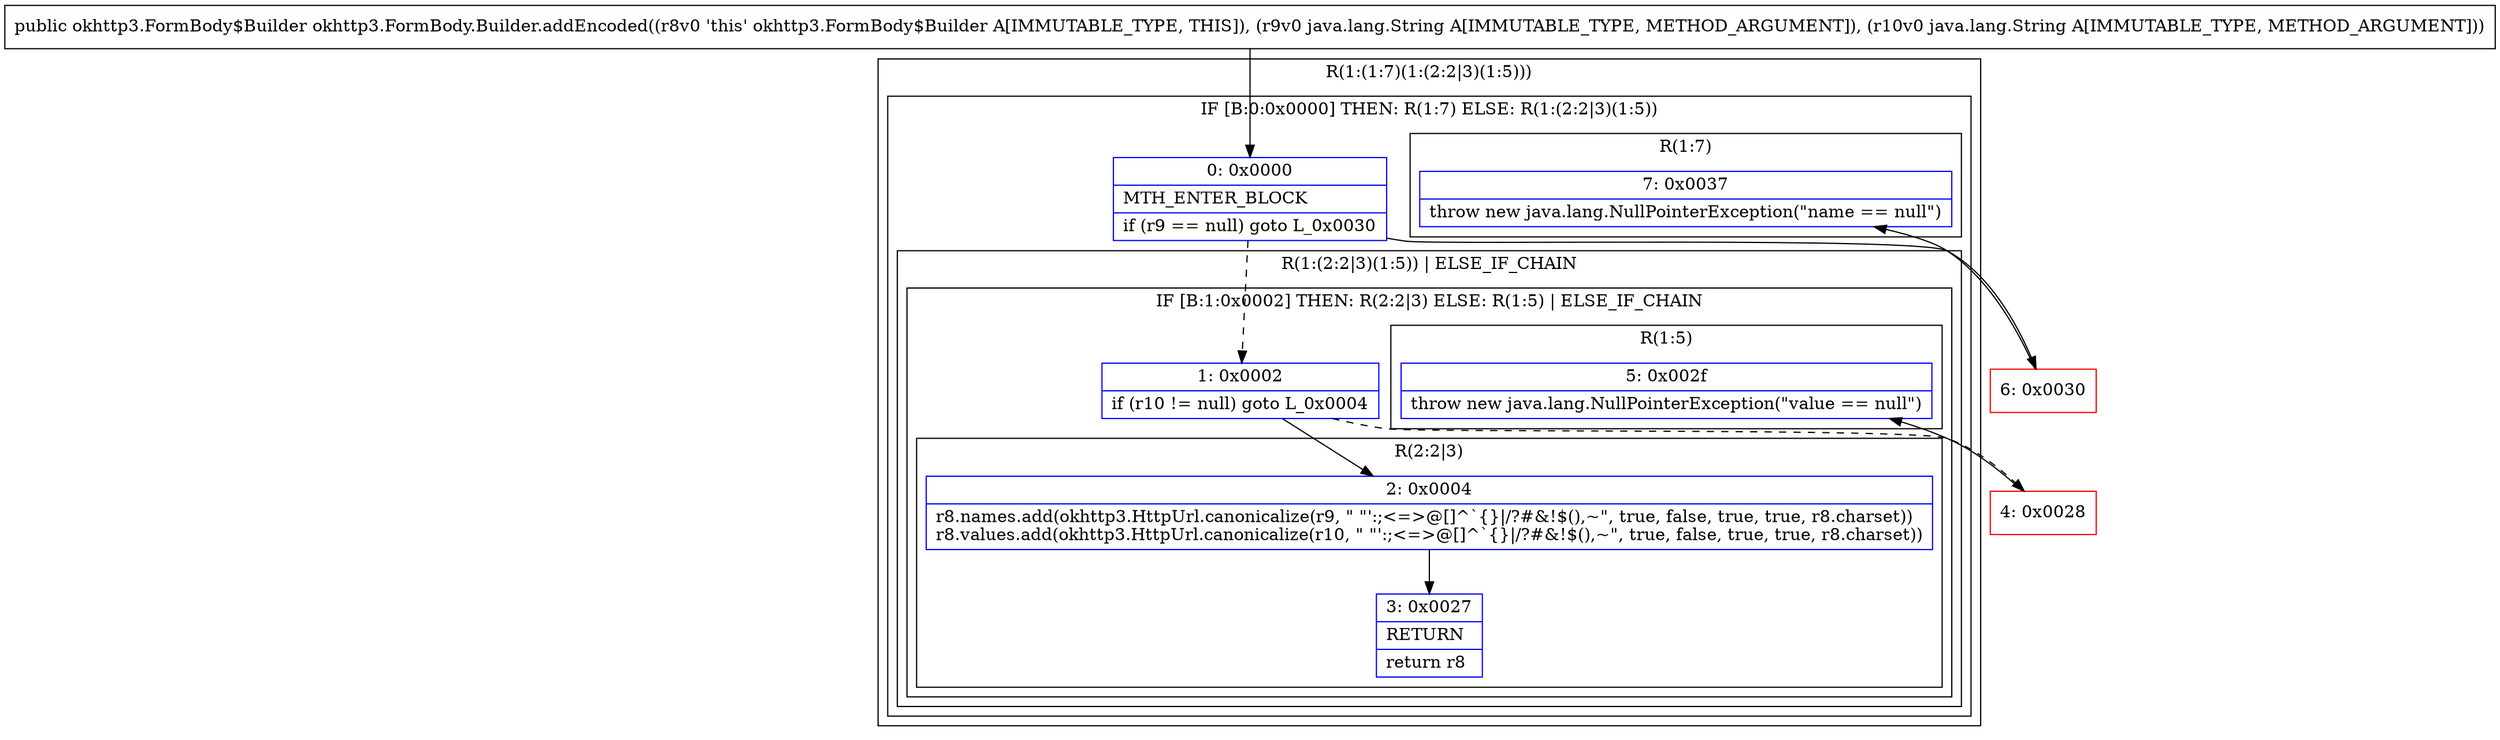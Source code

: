 digraph "CFG forokhttp3.FormBody.Builder.addEncoded(Ljava\/lang\/String;Ljava\/lang\/String;)Lokhttp3\/FormBody$Builder;" {
subgraph cluster_Region_82022063 {
label = "R(1:(1:7)(1:(2:2|3)(1:5)))";
node [shape=record,color=blue];
subgraph cluster_IfRegion_1097383298 {
label = "IF [B:0:0x0000] THEN: R(1:7) ELSE: R(1:(2:2|3)(1:5))";
node [shape=record,color=blue];
Node_0 [shape=record,label="{0\:\ 0x0000|MTH_ENTER_BLOCK\l|if (r9 == null) goto L_0x0030\l}"];
subgraph cluster_Region_2103074349 {
label = "R(1:7)";
node [shape=record,color=blue];
Node_7 [shape=record,label="{7\:\ 0x0037|throw new java.lang.NullPointerException(\"name == null\")\l}"];
}
subgraph cluster_Region_1255498526 {
label = "R(1:(2:2|3)(1:5)) | ELSE_IF_CHAIN\l";
node [shape=record,color=blue];
subgraph cluster_IfRegion_1390086685 {
label = "IF [B:1:0x0002] THEN: R(2:2|3) ELSE: R(1:5) | ELSE_IF_CHAIN\l";
node [shape=record,color=blue];
Node_1 [shape=record,label="{1\:\ 0x0002|if (r10 != null) goto L_0x0004\l}"];
subgraph cluster_Region_1448819049 {
label = "R(2:2|3)";
node [shape=record,color=blue];
Node_2 [shape=record,label="{2\:\ 0x0004|r8.names.add(okhttp3.HttpUrl.canonicalize(r9, \" \"':;\<=\>@[]^`\{\}\|\/?#&!$(),~\", true, false, true, true, r8.charset))\lr8.values.add(okhttp3.HttpUrl.canonicalize(r10, \" \"':;\<=\>@[]^`\{\}\|\/?#&!$(),~\", true, false, true, true, r8.charset))\l}"];
Node_3 [shape=record,label="{3\:\ 0x0027|RETURN\l|return r8\l}"];
}
subgraph cluster_Region_2036317881 {
label = "R(1:5)";
node [shape=record,color=blue];
Node_5 [shape=record,label="{5\:\ 0x002f|throw new java.lang.NullPointerException(\"value == null\")\l}"];
}
}
}
}
}
Node_4 [shape=record,color=red,label="{4\:\ 0x0028}"];
Node_6 [shape=record,color=red,label="{6\:\ 0x0030}"];
MethodNode[shape=record,label="{public okhttp3.FormBody$Builder okhttp3.FormBody.Builder.addEncoded((r8v0 'this' okhttp3.FormBody$Builder A[IMMUTABLE_TYPE, THIS]), (r9v0 java.lang.String A[IMMUTABLE_TYPE, METHOD_ARGUMENT]), (r10v0 java.lang.String A[IMMUTABLE_TYPE, METHOD_ARGUMENT])) }"];
MethodNode -> Node_0;
Node_0 -> Node_1[style=dashed];
Node_0 -> Node_6;
Node_1 -> Node_2;
Node_1 -> Node_4[style=dashed];
Node_2 -> Node_3;
Node_4 -> Node_5;
Node_6 -> Node_7;
}


